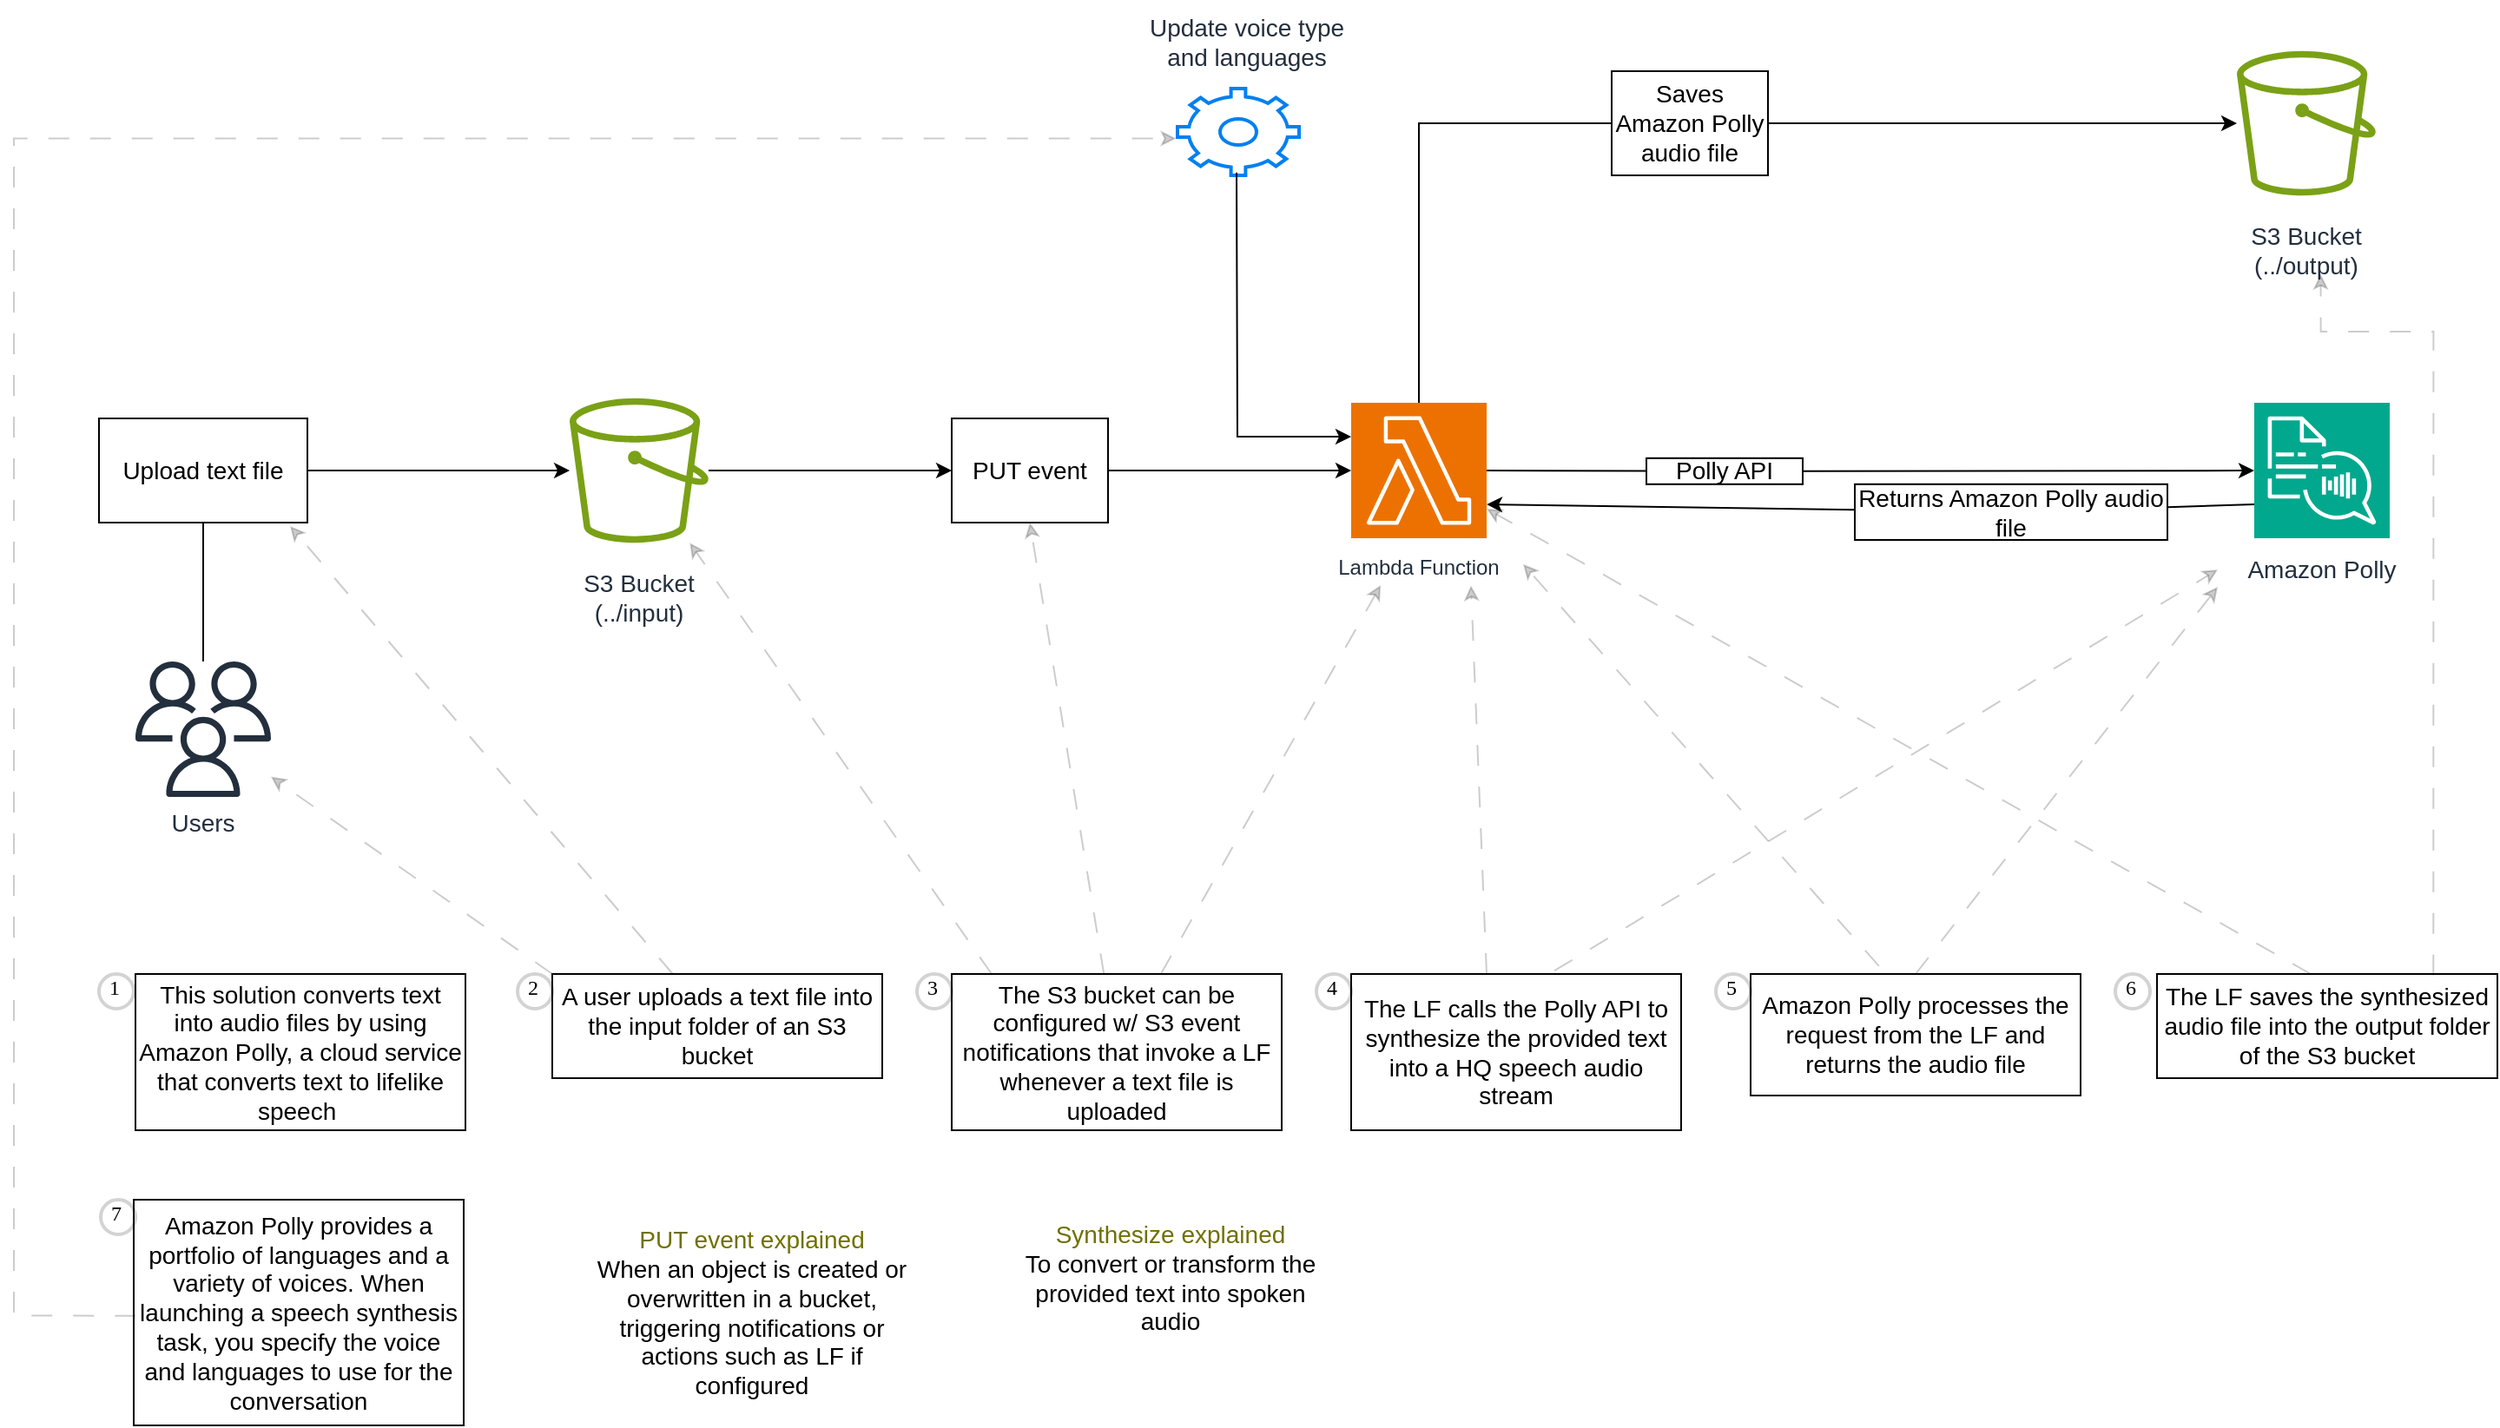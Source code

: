 <mxfile version="24.3.1" type="github" pages="3">
  <diagram name="Text-to-Speech" id="nGCjQZcyoPzScQV2jGVf">
    <mxGraphModel dx="6328" dy="4230" grid="1" gridSize="10" guides="1" tooltips="1" connect="0" arrows="1" fold="1" page="1" pageScale="1" pageWidth="4681" pageHeight="3300" math="0" shadow="0">
      <root>
        <mxCell id="0" />
        <mxCell id="1" parent="0" />
        <mxCell id="kprOfOclKuLjvvo66FYy-3" value="" style="rounded=0;orthogonalLoop=1;jettySize=auto;html=1;endArrow=none;endFill=0;" parent="1" source="kprOfOclKuLjvvo66FYy-1" target="kprOfOclKuLjvvo66FYy-2" edge="1">
          <mxGeometry relative="1" as="geometry" />
        </mxCell>
        <mxCell id="kprOfOclKuLjvvo66FYy-1" value="" style="sketch=0;outlineConnect=0;fontColor=#232F3E;gradientColor=none;fillColor=#232F3D;strokeColor=none;dashed=0;verticalLabelPosition=bottom;verticalAlign=top;align=center;html=1;fontSize=12;fontStyle=0;aspect=fixed;pointerEvents=1;shape=mxgraph.aws4.users;" parent="1" vertex="1">
          <mxGeometry x="20" y="290" width="78" height="78" as="geometry" />
        </mxCell>
        <mxCell id="kprOfOclKuLjvvo66FYy-8" style="rounded=0;orthogonalLoop=1;jettySize=auto;html=1;exitX=1;exitY=0.5;exitDx=0;exitDy=0;" parent="1" source="kprOfOclKuLjvvo66FYy-2" target="kprOfOclKuLjvvo66FYy-7" edge="1">
          <mxGeometry relative="1" as="geometry">
            <mxPoint x="270" y="180" as="targetPoint" />
          </mxGeometry>
        </mxCell>
        <mxCell id="kprOfOclKuLjvvo66FYy-2" value="&lt;font style=&quot;font-size: 14px;&quot;&gt;Upload text file&lt;/font&gt;" style="rounded=0;whiteSpace=wrap;html=1;fillColor=none;" parent="1" vertex="1">
          <mxGeometry x="-1" y="150" width="120" height="60" as="geometry" />
        </mxCell>
        <mxCell id="kprOfOclKuLjvvo66FYy-4" value="&lt;font style=&quot;font-size: 14px;&quot;&gt;Users&lt;/font&gt;" style="whiteSpace=wrap;html=1;verticalAlign=top;fillColor=none;strokeColor=none;fontColor=#232F3E;sketch=0;gradientColor=none;dashed=0;fontStyle=0;pointerEvents=1;" parent="1" vertex="1">
          <mxGeometry x="-1" y="368" width="120" height="22" as="geometry" />
        </mxCell>
        <mxCell id="kprOfOclKuLjvvo66FYy-7" value="" style="sketch=0;outlineConnect=0;fontColor=#232F3E;gradientColor=none;fillColor=#7AA116;strokeColor=none;dashed=0;verticalLabelPosition=bottom;verticalAlign=top;align=center;html=1;fontSize=12;fontStyle=0;aspect=fixed;pointerEvents=1;shape=mxgraph.aws4.bucket;" parent="1" vertex="1">
          <mxGeometry x="270" y="138.4" width="80" height="83.2" as="geometry" />
        </mxCell>
        <mxCell id="kprOfOclKuLjvvo66FYy-16" value="" style="rounded=0;orthogonalLoop=1;jettySize=auto;html=1;entryX=0;entryY=0.5;entryDx=0;entryDy=0;entryPerimeter=0;" parent="1" source="kprOfOclKuLjvvo66FYy-9" target="kprOfOclKuLjvvo66FYy-14" edge="1">
          <mxGeometry relative="1" as="geometry">
            <mxPoint x="665" y="180" as="targetPoint" />
          </mxGeometry>
        </mxCell>
        <mxCell id="kprOfOclKuLjvvo66FYy-9" value="&lt;font style=&quot;font-size: 14px;&quot;&gt;PUT event&lt;/font&gt;" style="rounded=0;whiteSpace=wrap;html=1;fillColor=none;" parent="1" vertex="1">
          <mxGeometry x="490" y="150" width="90" height="60" as="geometry" />
        </mxCell>
        <mxCell id="kprOfOclKuLjvvo66FYy-10" style="rounded=0;orthogonalLoop=1;jettySize=auto;html=1;entryX=0;entryY=0.5;entryDx=0;entryDy=0;entryPerimeter=0;" parent="1" source="kprOfOclKuLjvvo66FYy-7" target="kprOfOclKuLjvvo66FYy-9" edge="1">
          <mxGeometry relative="1" as="geometry" />
        </mxCell>
        <mxCell id="kprOfOclKuLjvvo66FYy-11" value="&lt;font style=&quot;font-size: 14px;&quot;&gt;S3 Bucket&lt;/font&gt;&lt;div style=&quot;font-size: 14px;&quot;&gt;&lt;font style=&quot;font-size: 14px;&quot;&gt;(../input)&lt;/font&gt;&lt;/div&gt;" style="whiteSpace=wrap;html=1;verticalAlign=top;fillColor=none;strokeColor=none;fontColor=#232F3E;sketch=0;gradientColor=none;dashed=0;fontStyle=0;pointerEvents=1;" parent="1" vertex="1">
          <mxGeometry x="250" y="230" width="120" height="36.8" as="geometry" />
        </mxCell>
        <mxCell id="kprOfOclKuLjvvo66FYy-23" style="rounded=0;orthogonalLoop=1;jettySize=auto;html=1;exitX=1;exitY=0.5;exitDx=0;exitDy=0;exitPerimeter=0;" parent="1" source="kprOfOclKuLjvvo66FYy-24" target="kprOfOclKuLjvvo66FYy-20" edge="1">
          <mxGeometry relative="1" as="geometry">
            <mxPoint x="1020" y="180" as="targetPoint" />
          </mxGeometry>
        </mxCell>
        <mxCell id="kprOfOclKuLjvvo66FYy-30" style="edgeStyle=orthogonalEdgeStyle;rounded=0;orthogonalLoop=1;jettySize=auto;html=1;entryX=0;entryY=0.5;entryDx=0;entryDy=0;exitX=0.5;exitY=0;exitDx=0;exitDy=0;exitPerimeter=0;endArrow=none;endFill=0;" parent="1" source="kprOfOclKuLjvvo66FYy-14" target="kprOfOclKuLjvvo66FYy-29" edge="1">
          <mxGeometry relative="1" as="geometry">
            <mxPoint x="760" y="-10" as="sourcePoint" />
          </mxGeometry>
        </mxCell>
        <mxCell id="kprOfOclKuLjvvo66FYy-14" value="" style="sketch=0;points=[[0,0,0],[0.25,0,0],[0.5,0,0],[0.75,0,0],[1,0,0],[0,1,0],[0.25,1,0],[0.5,1,0],[0.75,1,0],[1,1,0],[0,0.25,0],[0,0.5,0],[0,0.75,0],[1,0.25,0],[1,0.5,0],[1,0.75,0]];outlineConnect=0;fontColor=#232F3E;fillColor=#ED7100;strokeColor=#ffffff;dashed=0;verticalLabelPosition=bottom;verticalAlign=top;align=center;html=1;fontSize=12;fontStyle=0;aspect=fixed;shape=mxgraph.aws4.resourceIcon;resIcon=mxgraph.aws4.lambda;" parent="1" vertex="1">
          <mxGeometry x="720" y="141" width="78" height="78" as="geometry" />
        </mxCell>
        <mxCell id="kprOfOclKuLjvvo66FYy-17" value="Lambda Function" style="whiteSpace=wrap;html=1;verticalAlign=top;fillColor=none;strokeColor=#ffffff;fontColor=#232F3E;sketch=0;dashed=0;fontStyle=0;" parent="1" vertex="1">
          <mxGeometry x="699" y="221.6" width="120" height="24.6" as="geometry" />
        </mxCell>
        <mxCell id="kprOfOclKuLjvvo66FYy-19" value="" style="sketch=0;outlineConnect=0;fontColor=#232F3E;gradientColor=none;fillColor=#7AA116;strokeColor=none;dashed=0;verticalLabelPosition=bottom;verticalAlign=top;align=center;html=1;fontSize=12;fontStyle=0;aspect=fixed;pointerEvents=1;shape=mxgraph.aws4.bucket;" parent="1" vertex="1">
          <mxGeometry x="1230" y="-61.6" width="80" height="83.2" as="geometry" />
        </mxCell>
        <mxCell id="kprOfOclKuLjvvo66FYy-20" value="" style="sketch=0;points=[[0,0,0],[0.25,0,0],[0.5,0,0],[0.75,0,0],[1,0,0],[0,1,0],[0.25,1,0],[0.5,1,0],[0.75,1,0],[1,1,0],[0,0.25,0],[0,0.5,0],[0,0.75,0],[1,0.25,0],[1,0.5,0],[1,0.75,0]];outlineConnect=0;fontColor=#232F3E;fillColor=#01A88D;strokeColor=#ffffff;dashed=0;verticalLabelPosition=bottom;verticalAlign=top;align=center;html=1;fontSize=12;fontStyle=0;aspect=fixed;shape=mxgraph.aws4.resourceIcon;resIcon=mxgraph.aws4.polly;" parent="1" vertex="1">
          <mxGeometry x="1240" y="141" width="78" height="78" as="geometry" />
        </mxCell>
        <mxCell id="kprOfOclKuLjvvo66FYy-21" value="&lt;font style=&quot;font-size: 14px;&quot;&gt;Amazon Polly&lt;/font&gt;" style="whiteSpace=wrap;html=1;verticalAlign=top;fillColor=none;strokeColor=#ffffff;fontColor=#232F3E;sketch=0;dashed=0;fontStyle=0;" parent="1" vertex="1">
          <mxGeometry x="1219" y="221.6" width="120" height="31" as="geometry" />
        </mxCell>
        <mxCell id="kprOfOclKuLjvvo66FYy-25" value="" style="rounded=0;orthogonalLoop=1;jettySize=auto;html=1;exitX=1;exitY=0.5;exitDx=0;exitDy=0;exitPerimeter=0;endArrow=none;endFill=0;" parent="1" source="kprOfOclKuLjvvo66FYy-14" target="kprOfOclKuLjvvo66FYy-24" edge="1">
          <mxGeometry relative="1" as="geometry">
            <mxPoint x="1022" y="180" as="targetPoint" />
            <mxPoint x="798" y="180" as="sourcePoint" />
          </mxGeometry>
        </mxCell>
        <mxCell id="kprOfOclKuLjvvo66FYy-24" value="&lt;font style=&quot;font-size: 14px;&quot;&gt;Polly API&lt;/font&gt;" style="rounded=0;whiteSpace=wrap;html=1;fillColor=none;strokeColor=default;" parent="1" vertex="1">
          <mxGeometry x="890" y="172.9" width="90" height="15" as="geometry" />
        </mxCell>
        <mxCell id="kprOfOclKuLjvvo66FYy-26" value="&lt;font style=&quot;font-size: 14px;&quot;&gt;Returns Amazon Polly audio file&lt;/font&gt;" style="rounded=0;whiteSpace=wrap;html=1;fillColor=none;strokeColor=default;" parent="1" vertex="1">
          <mxGeometry x="1010" y="187.9" width="180" height="32.1" as="geometry" />
        </mxCell>
        <mxCell id="kprOfOclKuLjvvo66FYy-27" style="rounded=0;orthogonalLoop=1;jettySize=auto;html=1;entryX=1;entryY=0.75;entryDx=0;entryDy=0;entryPerimeter=0;" parent="1" source="kprOfOclKuLjvvo66FYy-26" target="kprOfOclKuLjvvo66FYy-14" edge="1">
          <mxGeometry relative="1" as="geometry" />
        </mxCell>
        <mxCell id="kprOfOclKuLjvvo66FYy-28" style="rounded=0;orthogonalLoop=1;jettySize=auto;html=1;entryX=0;entryY=0.75;entryDx=0;entryDy=0;entryPerimeter=0;endArrow=none;endFill=0;" parent="1" source="kprOfOclKuLjvvo66FYy-26" target="kprOfOclKuLjvvo66FYy-20" edge="1">
          <mxGeometry relative="1" as="geometry" />
        </mxCell>
        <mxCell id="kprOfOclKuLjvvo66FYy-31" style="edgeStyle=orthogonalEdgeStyle;rounded=0;orthogonalLoop=1;jettySize=auto;html=1;" parent="1" source="kprOfOclKuLjvvo66FYy-29" target="kprOfOclKuLjvvo66FYy-19" edge="1">
          <mxGeometry relative="1" as="geometry" />
        </mxCell>
        <mxCell id="kprOfOclKuLjvvo66FYy-29" value="&lt;font style=&quot;font-size: 14px;&quot;&gt;Saves Amazon Polly audio file&lt;/font&gt;" style="rounded=0;whiteSpace=wrap;html=1;fillColor=none;" parent="1" vertex="1">
          <mxGeometry x="870" y="-50" width="90" height="60" as="geometry" />
        </mxCell>
        <mxCell id="kprOfOclKuLjvvo66FYy-32" value="&lt;font style=&quot;font-size: 14px;&quot;&gt;S3 Bucket&lt;/font&gt;&lt;div style=&quot;font-size: 14px;&quot;&gt;&lt;font style=&quot;font-size: 14px;&quot;&gt;(../output)&lt;/font&gt;&lt;/div&gt;" style="whiteSpace=wrap;html=1;verticalAlign=top;fillColor=none;strokeColor=none;fontColor=#232F3E;sketch=0;gradientColor=none;dashed=0;fontStyle=0;pointerEvents=1;" parent="1" vertex="1">
          <mxGeometry x="1210" y="30" width="120" height="36.8" as="geometry" />
        </mxCell>
        <mxCell id="kprOfOclKuLjvvo66FYy-34" value="" style="html=1;verticalLabelPosition=bottom;align=center;labelBackgroundColor=#ffffff;verticalAlign=top;strokeWidth=2;strokeColor=#0080F0;shadow=0;dashed=0;shape=mxgraph.ios7.icons.settings;" parent="1" vertex="1">
          <mxGeometry x="620" y="-40" width="70" height="50" as="geometry" />
        </mxCell>
        <mxCell id="kprOfOclKuLjvvo66FYy-35" style="edgeStyle=orthogonalEdgeStyle;rounded=0;orthogonalLoop=1;jettySize=auto;html=1;entryX=0.467;entryY=1.033;entryDx=0;entryDy=0;entryPerimeter=0;endArrow=none;endFill=0;startArrow=classic;startFill=1;exitX=0;exitY=0.25;exitDx=0;exitDy=0;exitPerimeter=0;" parent="1" source="kprOfOclKuLjvvo66FYy-14" edge="1">
          <mxGeometry relative="1" as="geometry">
            <mxPoint x="710" y="160" as="sourcePoint" />
            <mxPoint x="654.01" y="8.39" as="targetPoint" />
          </mxGeometry>
        </mxCell>
        <mxCell id="kprOfOclKuLjvvo66FYy-36" value="&lt;font style=&quot;font-size: 14px;&quot;&gt;Update voice type and languages&lt;/font&gt;" style="whiteSpace=wrap;html=1;verticalAlign=top;fillColor=none;strokeColor=#ffffff;fontColor=#232F3E;sketch=0;dashed=0;fontStyle=0;" parent="1" vertex="1">
          <mxGeometry x="600" y="-90" width="120" height="40" as="geometry" />
        </mxCell>
        <mxCell id="kprOfOclKuLjvvo66FYy-37" value="1" style="ellipse;whiteSpace=wrap;html=1;aspect=fixed;strokeWidth=2;fontFamily=Tahoma;spacingBottom=4;spacingRight=2;strokeColor=#d3d3d3;" parent="1" vertex="1">
          <mxGeometry x="-1" y="470" width="20" height="20" as="geometry" />
        </mxCell>
        <mxCell id="kprOfOclKuLjvvo66FYy-38" value="&lt;font style=&quot;font-size: 14px;&quot;&gt;This solution converts text into audio files by using Amazon Polly, a cloud service that converts text to lifelike speech&amp;nbsp;&lt;/font&gt;" style="rounded=0;whiteSpace=wrap;html=1;fillColor=none;" parent="1" vertex="1">
          <mxGeometry x="20" y="470" width="190" height="90" as="geometry" />
        </mxCell>
        <mxCell id="kprOfOclKuLjvvo66FYy-39" value="2" style="ellipse;whiteSpace=wrap;html=1;aspect=fixed;strokeWidth=2;fontFamily=Tahoma;spacingBottom=4;spacingRight=2;strokeColor=#d3d3d3;" parent="1" vertex="1">
          <mxGeometry x="240" y="470" width="20" height="20" as="geometry" />
        </mxCell>
        <mxCell id="kprOfOclKuLjvvo66FYy-41" style="rounded=0;orthogonalLoop=1;jettySize=auto;html=1;exitX=0;exitY=0;exitDx=0;exitDy=0;dashed=1;dashPattern=12 12;opacity=20;" parent="1" source="kprOfOclKuLjvvo66FYy-40" target="kprOfOclKuLjvvo66FYy-1" edge="1">
          <mxGeometry relative="1" as="geometry" />
        </mxCell>
        <mxCell id="kprOfOclKuLjvvo66FYy-40" value="&lt;font style=&quot;font-size: 14px;&quot;&gt;A user uploads a text file into the input folder of an S3 bucket&lt;/font&gt;" style="rounded=0;whiteSpace=wrap;html=1;fillColor=none;" parent="1" vertex="1">
          <mxGeometry x="260" y="470" width="190" height="60" as="geometry" />
        </mxCell>
        <mxCell id="kprOfOclKuLjvvo66FYy-42" value="3" style="ellipse;whiteSpace=wrap;html=1;aspect=fixed;strokeWidth=2;fontFamily=Tahoma;spacingBottom=4;spacingRight=2;strokeColor=#d3d3d3;" parent="1" vertex="1">
          <mxGeometry x="470" y="470" width="20" height="20" as="geometry" />
        </mxCell>
        <mxCell id="kprOfOclKuLjvvo66FYy-46" style="rounded=0;orthogonalLoop=1;jettySize=auto;html=1;entryX=0.5;entryY=1;entryDx=0;entryDy=0;dashed=1;dashPattern=12 12;opacity=20;" parent="1" source="kprOfOclKuLjvvo66FYy-43" target="kprOfOclKuLjvvo66FYy-9" edge="1">
          <mxGeometry relative="1" as="geometry" />
        </mxCell>
        <mxCell id="kprOfOclKuLjvvo66FYy-43" value="&lt;font style=&quot;font-size: 14px;&quot;&gt;The S3 bucket can be configured w/ S3 event notifications that invoke a LF whenever a text file is uploaded&lt;/font&gt;" style="rounded=0;whiteSpace=wrap;html=1;fillColor=none;" parent="1" vertex="1">
          <mxGeometry x="490" y="470" width="190" height="90" as="geometry" />
        </mxCell>
        <mxCell id="kprOfOclKuLjvvo66FYy-44" style="rounded=0;orthogonalLoop=1;jettySize=auto;html=1;entryX=0.317;entryY=0.992;entryDx=0;entryDy=0;entryPerimeter=0;dashed=1;dashPattern=12 12;opacity=20;" parent="1" source="kprOfOclKuLjvvo66FYy-43" target="kprOfOclKuLjvvo66FYy-17" edge="1">
          <mxGeometry relative="1" as="geometry" />
        </mxCell>
        <mxCell id="kprOfOclKuLjvvo66FYy-45" style="rounded=0;orthogonalLoop=1;jettySize=auto;html=1;entryX=0.917;entryY=1.033;entryDx=0;entryDy=0;entryPerimeter=0;dashed=1;dashPattern=12 12;opacity=20;" parent="1" source="kprOfOclKuLjvvo66FYy-40" target="kprOfOclKuLjvvo66FYy-2" edge="1">
          <mxGeometry relative="1" as="geometry" />
        </mxCell>
        <mxCell id="kprOfOclKuLjvvo66FYy-47" value="4" style="ellipse;whiteSpace=wrap;html=1;aspect=fixed;strokeWidth=2;fontFamily=Tahoma;spacingBottom=4;spacingRight=2;strokeColor=#d3d3d3;" parent="1" vertex="1">
          <mxGeometry x="700" y="470" width="20" height="20" as="geometry" />
        </mxCell>
        <mxCell id="kprOfOclKuLjvvo66FYy-50" value="&lt;font style=&quot;font-size: 14px;&quot;&gt;The LF calls the Polly API to synthesize the provided text into a HQ speech audio stream&lt;/font&gt;" style="rounded=0;whiteSpace=wrap;html=1;fillColor=none;" parent="1" vertex="1">
          <mxGeometry x="720" y="470" width="190" height="90" as="geometry" />
        </mxCell>
        <mxCell id="kprOfOclKuLjvvo66FYy-52" style="rounded=0;orthogonalLoop=1;jettySize=auto;html=1;dashed=1;dashPattern=12 12;opacity=20;" parent="1" target="kprOfOclKuLjvvo66FYy-7" edge="1">
          <mxGeometry relative="1" as="geometry">
            <mxPoint x="513" y="470" as="sourcePoint" />
            <mxPoint x="420" y="230" as="targetPoint" />
          </mxGeometry>
        </mxCell>
        <mxCell id="kprOfOclKuLjvvo66FYy-53" style="rounded=0;orthogonalLoop=1;jettySize=auto;html=1;entryX=0.75;entryY=1;entryDx=0;entryDy=0;dashed=1;dashPattern=12 12;opacity=20;" parent="1" target="kprOfOclKuLjvvo66FYy-17" edge="1">
          <mxGeometry relative="1" as="geometry">
            <mxPoint x="798" y="470" as="sourcePoint" />
            <mxPoint x="925" y="246" as="targetPoint" />
          </mxGeometry>
        </mxCell>
        <mxCell id="kprOfOclKuLjvvo66FYy-54" style="rounded=0;orthogonalLoop=1;jettySize=auto;html=1;entryX=0;entryY=0.5;entryDx=0;entryDy=0;dashed=1;dashPattern=12 12;opacity=20;exitX=0.616;exitY=-0.021;exitDx=0;exitDy=0;exitPerimeter=0;" parent="1" source="kprOfOclKuLjvvo66FYy-50" target="kprOfOclKuLjvvo66FYy-21" edge="1">
          <mxGeometry relative="1" as="geometry">
            <mxPoint x="808" y="480" as="sourcePoint" />
            <mxPoint x="799" y="256" as="targetPoint" />
          </mxGeometry>
        </mxCell>
        <mxCell id="kprOfOclKuLjvvo66FYy-55" value="5" style="ellipse;whiteSpace=wrap;html=1;aspect=fixed;strokeWidth=2;fontFamily=Tahoma;spacingBottom=4;spacingRight=2;strokeColor=#d3d3d3;" parent="1" vertex="1">
          <mxGeometry x="930" y="470" width="20" height="20" as="geometry" />
        </mxCell>
        <mxCell id="kprOfOclKuLjvvo66FYy-56" value="&lt;font style=&quot;font-size: 14px;&quot;&gt;Amazon Polly processes the request from the LF and returns the audio file&lt;/font&gt;" style="rounded=0;whiteSpace=wrap;html=1;fillColor=none;" parent="1" vertex="1">
          <mxGeometry x="950" y="470" width="190" height="70" as="geometry" />
        </mxCell>
        <mxCell id="kprOfOclKuLjvvo66FYy-57" style="rounded=0;orthogonalLoop=1;jettySize=auto;html=1;entryX=0;entryY=0.5;entryDx=0;entryDy=0;dashed=1;dashPattern=12 12;opacity=20;exitX=0.5;exitY=0;exitDx=0;exitDy=0;" parent="1" source="kprOfOclKuLjvvo66FYy-56" edge="1">
          <mxGeometry relative="1" as="geometry">
            <mxPoint x="847" y="478" as="sourcePoint" />
            <mxPoint x="1219" y="247" as="targetPoint" />
          </mxGeometry>
        </mxCell>
        <mxCell id="kprOfOclKuLjvvo66FYy-58" style="rounded=0;orthogonalLoop=1;jettySize=auto;html=1;entryX=1;entryY=0.5;entryDx=0;entryDy=0;dashed=1;dashPattern=12 12;opacity=20;exitX=0.389;exitY=-0.065;exitDx=0;exitDy=0;exitPerimeter=0;" parent="1" source="kprOfOclKuLjvvo66FYy-56" target="kprOfOclKuLjvvo66FYy-17" edge="1">
          <mxGeometry relative="1" as="geometry">
            <mxPoint x="1055" y="480" as="sourcePoint" />
            <mxPoint x="1229" y="257" as="targetPoint" />
          </mxGeometry>
        </mxCell>
        <mxCell id="kprOfOclKuLjvvo66FYy-59" value="6" style="ellipse;whiteSpace=wrap;html=1;aspect=fixed;strokeWidth=2;fontFamily=Tahoma;spacingBottom=4;spacingRight=2;strokeColor=#d3d3d3;" parent="1" vertex="1">
          <mxGeometry x="1160" y="470" width="20" height="20" as="geometry" />
        </mxCell>
        <mxCell id="kprOfOclKuLjvvo66FYy-60" value="&lt;font style=&quot;font-size: 14px;&quot;&gt;The LF saves the synthesized audio file into the output folder of the S3 bucket&lt;/font&gt;" style="rounded=0;whiteSpace=wrap;html=1;fillColor=none;" parent="1" vertex="1">
          <mxGeometry x="1184" y="470" width="196" height="60" as="geometry" />
        </mxCell>
        <mxCell id="kprOfOclKuLjvvo66FYy-61" style="rounded=0;orthogonalLoop=1;jettySize=auto;html=1;dashed=1;dashPattern=12 12;opacity=20;exitX=0.389;exitY=-0.065;exitDx=0;exitDy=0;exitPerimeter=0;" parent="1" target="kprOfOclKuLjvvo66FYy-14" edge="1">
          <mxGeometry relative="1" as="geometry">
            <mxPoint x="1272.5" y="470" as="sourcePoint" />
            <mxPoint x="1067.5" y="239" as="targetPoint" />
          </mxGeometry>
        </mxCell>
        <mxCell id="kprOfOclKuLjvvo66FYy-62" style="rounded=0;orthogonalLoop=1;jettySize=auto;html=1;entryX=0.569;entryY=1.003;entryDx=0;entryDy=0;dashed=1;dashPattern=12 12;opacity=20;exitX=0.812;exitY=0.015;exitDx=0;exitDy=0;entryPerimeter=0;exitPerimeter=0;edgeStyle=orthogonalEdgeStyle;" parent="1" source="kprOfOclKuLjvvo66FYy-60" target="kprOfOclKuLjvvo66FYy-32" edge="1">
          <mxGeometry relative="1" as="geometry">
            <mxPoint x="1219" y="469.2" as="sourcePoint" />
            <mxPoint x="1393" y="246.2" as="targetPoint" />
            <Array as="points">
              <mxPoint x="1343" y="100" />
              <mxPoint x="1278" y="100" />
            </Array>
          </mxGeometry>
        </mxCell>
        <mxCell id="kprOfOclKuLjvvo66FYy-64" value="7" style="ellipse;whiteSpace=wrap;html=1;aspect=fixed;strokeWidth=2;fontFamily=Tahoma;spacingBottom=4;spacingRight=2;strokeColor=#d3d3d3;" parent="1" vertex="1">
          <mxGeometry y="600" width="20" height="20" as="geometry" />
        </mxCell>
        <mxCell id="kprOfOclKuLjvvo66FYy-65" value="&lt;font style=&quot;font-size: 14px;&quot;&gt;Amazon Polly provides a portfolio of languages and a variety of voices. When launching a speech synthesis task, you specify the voice and languages to use for the conversation&lt;/font&gt;" style="rounded=0;whiteSpace=wrap;html=1;fillColor=none;" parent="1" vertex="1">
          <mxGeometry x="19" y="600" width="190" height="130" as="geometry" />
        </mxCell>
        <mxCell id="kprOfOclKuLjvvo66FYy-66" style="rounded=0;orthogonalLoop=1;jettySize=auto;html=1;dashed=1;dashPattern=12 12;opacity=20;exitX=0.006;exitY=0.514;exitDx=0;exitDy=0;exitPerimeter=0;edgeStyle=orthogonalEdgeStyle;entryX=-0.011;entryY=0.576;entryDx=0;entryDy=0;entryPerimeter=0;" parent="1" source="kprOfOclKuLjvvo66FYy-65" target="kprOfOclKuLjvvo66FYy-34" edge="1">
          <mxGeometry relative="1" as="geometry">
            <mxPoint x="-17" y="670" as="sourcePoint" />
            <mxPoint x="-60" y="-20" as="targetPoint" />
            <Array as="points">
              <mxPoint x="-50" y="667" />
              <mxPoint x="-50" y="-11" />
            </Array>
          </mxGeometry>
        </mxCell>
        <mxCell id="kprOfOclKuLjvvo66FYy-67" value="&lt;font color=&quot;#707000&quot; style=&quot;font-size: 14px;&quot;&gt;PUT event explained&lt;/font&gt;&lt;div&gt;&lt;font style=&quot;font-size: 14px;&quot;&gt;When an object is created or overwritten in a bucket, triggering notifications or actions such as LF if configured&lt;/font&gt;&lt;/div&gt;" style="rounded=0;whiteSpace=wrap;html=1;fillColor=none;strokeColor=none;" parent="1" vertex="1">
          <mxGeometry x="280" y="600" width="190" height="130" as="geometry" />
        </mxCell>
        <mxCell id="kprOfOclKuLjvvo66FYy-68" value="" style="shape=image;html=1;verticalAlign=top;verticalLabelPosition=bottom;labelBackgroundColor=#ffffff;imageAspect=0;aspect=fixed;image=https://cdn3.iconfinder.com/data/icons/mix-and-miscellaneous/94/handrawn_idea_bulb_light-128.png" parent="1" vertex="1">
          <mxGeometry x="280" y="600" width="28" height="28" as="geometry" />
        </mxCell>
        <mxCell id="kprOfOclKuLjvvo66FYy-69" value="" style="shape=image;html=1;verticalAlign=top;verticalLabelPosition=bottom;labelBackgroundColor=#ffffff;imageAspect=0;aspect=fixed;image=https://cdn3.iconfinder.com/data/icons/mix-and-miscellaneous/94/handrawn_idea_bulb_light-128.png" parent="1" vertex="1">
          <mxGeometry x="521" y="600" width="28" height="28" as="geometry" />
        </mxCell>
        <mxCell id="kprOfOclKuLjvvo66FYy-70" value="&lt;font color=&quot;#707000&quot;&gt;&lt;span style=&quot;font-size: 14px;&quot;&gt;Synthesize explained&lt;/span&gt;&lt;/font&gt;&lt;div&gt;&lt;span style=&quot;font-size: 14px;&quot;&gt;To convert or transform the provided text into spoken audio&lt;/span&gt;&lt;/div&gt;" style="rounded=0;whiteSpace=wrap;html=1;fillColor=none;strokeColor=none;" parent="1" vertex="1">
          <mxGeometry x="521" y="580" width="190" height="130" as="geometry" />
        </mxCell>
      </root>
    </mxGraphModel>
  </diagram>
  <diagram id="Z_lyypNFoyGm1aidtK8y" name="S3 Sec">
    <mxGraphModel dx="1647" dy="930" grid="1" gridSize="10" guides="1" tooltips="1" connect="1" arrows="1" fold="1" page="1" pageScale="1" pageWidth="4681" pageHeight="3300" math="0" shadow="0">
      <root>
        <mxCell id="0" />
        <mxCell id="1" parent="0" />
        <mxCell id="NH8jps6fc2zT8X-Yzdii-14" style="rounded=0;orthogonalLoop=1;jettySize=auto;html=1;" edge="1" parent="1" source="NH8jps6fc2zT8X-Yzdii-1">
          <mxGeometry relative="1" as="geometry">
            <mxPoint x="320" y="190" as="targetPoint" />
            <Array as="points">
              <mxPoint x="120" y="190" />
            </Array>
          </mxGeometry>
        </mxCell>
        <mxCell id="NH8jps6fc2zT8X-Yzdii-1" value="" style="sketch=0;outlineConnect=0;fontColor=#232F3E;gradientColor=none;fillColor=#232F3D;strokeColor=none;dashed=0;verticalLabelPosition=bottom;verticalAlign=top;align=center;html=1;fontSize=12;fontStyle=0;aspect=fixed;pointerEvents=1;shape=mxgraph.aws4.users;" vertex="1" parent="1">
          <mxGeometry x="80" y="340" width="78" height="78" as="geometry" />
        </mxCell>
        <mxCell id="NH8jps6fc2zT8X-Yzdii-34" style="edgeStyle=orthogonalEdgeStyle;rounded=0;orthogonalLoop=1;jettySize=auto;html=1;" edge="1" parent="1" source="NH8jps6fc2zT8X-Yzdii-2" target="NH8jps6fc2zT8X-Yzdii-4">
          <mxGeometry relative="1" as="geometry" />
        </mxCell>
        <mxCell id="NH8jps6fc2zT8X-Yzdii-2" value="" style="image;aspect=fixed;html=1;points=[];align=center;fontSize=12;image=img/lib/azure2/general/File.svg;" vertex="1" parent="1">
          <mxGeometry x="320" y="150" width="56.0" height="69" as="geometry" />
        </mxCell>
        <mxCell id="NH8jps6fc2zT8X-Yzdii-33" style="edgeStyle=orthogonalEdgeStyle;rounded=0;orthogonalLoop=1;jettySize=auto;html=1;entryX=-0.008;entryY=0.398;entryDx=0;entryDy=0;entryPerimeter=0;" edge="1" parent="1" source="NH8jps6fc2zT8X-Yzdii-3" target="NH8jps6fc2zT8X-Yzdii-18">
          <mxGeometry relative="1" as="geometry" />
        </mxCell>
        <mxCell id="NH8jps6fc2zT8X-Yzdii-3" value="" style="image;aspect=fixed;html=1;points=[];align=center;fontSize=12;image=img/lib/azure2/general/File.svg;" vertex="1" parent="1">
          <mxGeometry x="320" y="349" width="56.0" height="69" as="geometry" />
        </mxCell>
        <mxCell id="NH8jps6fc2zT8X-Yzdii-4" value="" style="sketch=0;outlineConnect=0;fontColor=#232F3E;gradientColor=none;fillColor=#7AA116;strokeColor=none;dashed=0;verticalLabelPosition=bottom;verticalAlign=top;align=center;html=1;fontSize=12;fontStyle=0;aspect=fixed;pointerEvents=1;shape=mxgraph.aws4.bucket;" vertex="1" parent="1">
          <mxGeometry x="550" y="430" width="75" height="78" as="geometry" />
        </mxCell>
        <mxCell id="NH8jps6fc2zT8X-Yzdii-5" value="" style="sketch=0;outlineConnect=0;fontColor=#232F3E;gradientColor=none;fillColor=#7AA116;strokeColor=none;dashed=0;verticalLabelPosition=bottom;verticalAlign=top;align=center;html=1;fontSize=12;fontStyle=0;aspect=fixed;pointerEvents=1;shape=mxgraph.aws4.bucket;" vertex="1" parent="1">
          <mxGeometry x="690" y="610" width="75" height="78" as="geometry" />
        </mxCell>
        <mxCell id="NH8jps6fc2zT8X-Yzdii-6" value="" style="sketch=0;outlineConnect=0;fontColor=#232F3E;gradientColor=none;fillColor=#7AA116;strokeColor=none;dashed=0;verticalLabelPosition=bottom;verticalAlign=top;align=center;html=1;fontSize=12;fontStyle=0;aspect=fixed;pointerEvents=1;shape=mxgraph.aws4.bucket;" vertex="1" parent="1">
          <mxGeometry x="1275" y="40" width="75" height="78" as="geometry" />
        </mxCell>
        <mxCell id="NH8jps6fc2zT8X-Yzdii-7" value="" style="sketch=0;outlineConnect=0;fontColor=#232F3E;gradientColor=none;fillColor=#7AA116;strokeColor=none;dashed=0;verticalLabelPosition=bottom;verticalAlign=top;align=center;html=1;fontSize=12;fontStyle=0;aspect=fixed;pointerEvents=1;shape=mxgraph.aws4.glacier_deep_archive;" vertex="1" parent="1">
          <mxGeometry x="1390" y="418" width="75" height="78" as="geometry" />
        </mxCell>
        <mxCell id="NH8jps6fc2zT8X-Yzdii-32" style="edgeStyle=orthogonalEdgeStyle;rounded=0;orthogonalLoop=1;jettySize=auto;html=1;" edge="1" parent="1" source="NH8jps6fc2zT8X-Yzdii-12" target="NH8jps6fc2zT8X-Yzdii-23">
          <mxGeometry relative="1" as="geometry" />
        </mxCell>
        <mxCell id="NH8jps6fc2zT8X-Yzdii-12" value="" style="outlineConnect=0;dashed=0;verticalLabelPosition=bottom;verticalAlign=top;align=center;html=1;shape=mxgraph.aws3.data_encryption_key;fillColor=#7D7C7C;gradientColor=none;" vertex="1" parent="1">
          <mxGeometry x="830" y="358" width="46.5" height="60" as="geometry" />
        </mxCell>
        <mxCell id="NH8jps6fc2zT8X-Yzdii-13" style="edgeStyle=orthogonalEdgeStyle;rounded=0;orthogonalLoop=1;jettySize=auto;html=1;entryX=0.028;entryY=0.448;entryDx=0;entryDy=0;entryPerimeter=0;" edge="1" parent="1" source="NH8jps6fc2zT8X-Yzdii-1" target="NH8jps6fc2zT8X-Yzdii-3">
          <mxGeometry relative="1" as="geometry" />
        </mxCell>
        <mxCell id="NH8jps6fc2zT8X-Yzdii-15" value="&lt;font style=&quot;font-size: 14px;&quot;&gt;Records file&lt;/font&gt;" style="whiteSpace=wrap;html=1;verticalAlign=top;labelBackgroundColor=default;fillColor=none;" vertex="1" parent="1">
          <mxGeometry x="304" y="230" width="88" height="30" as="geometry" />
        </mxCell>
        <mxCell id="NH8jps6fc2zT8X-Yzdii-17" value="&lt;font style=&quot;font-size: 14px;&quot;&gt;Updated record file&lt;/font&gt;" style="whiteSpace=wrap;html=1;verticalAlign=top;labelBackgroundColor=default;fillColor=none;" vertex="1" parent="1">
          <mxGeometry x="304" y="428" width="88" height="42" as="geometry" />
        </mxCell>
        <mxCell id="NH8jps6fc2zT8X-Yzdii-38" style="edgeStyle=orthogonalEdgeStyle;rounded=0;orthogonalLoop=1;jettySize=auto;html=1;" edge="1" parent="1" source="NH8jps6fc2zT8X-Yzdii-18" target="NH8jps6fc2zT8X-Yzdii-5">
          <mxGeometry relative="1" as="geometry" />
        </mxCell>
        <mxCell id="NH8jps6fc2zT8X-Yzdii-18" value="&lt;font style=&quot;font-size: 14px;&quot;&gt;S3 bucket&lt;/font&gt;&lt;div style=&quot;font-size: 14px;&quot;&gt;&lt;font style=&quot;font-size: 14px;&quot;&gt;(primary)&lt;/font&gt;&lt;/div&gt;" style="whiteSpace=wrap;html=1;verticalAlign=top;fillColor=none;strokeColor=none;fontColor=#232F3E;sketch=0;gradientColor=none;dashed=0;fontStyle=0;pointerEvents=1;" vertex="1" parent="1">
          <mxGeometry x="550.01" y="508" width="77.5" height="60" as="geometry" />
        </mxCell>
        <mxCell id="NH8jps6fc2zT8X-Yzdii-20" value="&lt;font style=&quot;font-size: 14px;&quot;&gt;Amazon S3 managed encryption key&lt;/font&gt;" style="whiteSpace=wrap;html=1;verticalAlign=top;fillColor=none;dashed=0;gradientColor=none;strokeColor=none;" vertex="1" parent="1">
          <mxGeometry x="793.25" y="428" width="120" height="60" as="geometry" />
        </mxCell>
        <mxCell id="NH8jps6fc2zT8X-Yzdii-22" value="&lt;font style=&quot;font-size: 14px;&quot;&gt;S3 bucket&lt;/font&gt;&lt;div style=&quot;font-size: 14px;&quot;&gt;&lt;font style=&quot;font-size: 14px;&quot;&gt;(logs)&lt;/font&gt;&lt;/div&gt;" style="whiteSpace=wrap;html=1;verticalAlign=top;fillColor=none;strokeColor=none;fontColor=#232F3E;sketch=0;gradientColor=none;dashed=0;fontStyle=0;pointerEvents=1;" vertex="1" parent="1">
          <mxGeometry x="670" y="688" width="120" height="60" as="geometry" />
        </mxCell>
        <mxCell id="NH8jps6fc2zT8X-Yzdii-31" style="edgeStyle=orthogonalEdgeStyle;rounded=0;orthogonalLoop=1;jettySize=auto;html=1;" edge="1" parent="1" source="NH8jps6fc2zT8X-Yzdii-23" target="NH8jps6fc2zT8X-Yzdii-26">
          <mxGeometry relative="1" as="geometry" />
        </mxCell>
        <mxCell id="NH8jps6fc2zT8X-Yzdii-23" value="" style="sketch=0;outlineConnect=0;fontColor=#232F3E;gradientColor=none;fillColor=#DD344C;strokeColor=none;dashed=0;verticalLabelPosition=bottom;verticalAlign=top;align=center;html=1;fontSize=12;fontStyle=0;aspect=fixed;pointerEvents=1;shape=mxgraph.aws4.data_encryption_key;" vertex="1" parent="1">
          <mxGeometry x="1130" y="349" width="62" height="78" as="geometry" />
        </mxCell>
        <mxCell id="NH8jps6fc2zT8X-Yzdii-24" value="&lt;font style=&quot;font-size: 14px;&quot;&gt;Encrypted records file&lt;/font&gt;" style="whiteSpace=wrap;html=1;verticalAlign=top;fillColor=none;strokeColor=none;fontColor=#232F3E;sketch=0;gradientColor=none;dashed=0;fontStyle=0;pointerEvents=1;" vertex="1" parent="1">
          <mxGeometry x="1101" y="439" width="120" height="41" as="geometry" />
        </mxCell>
        <mxCell id="NH8jps6fc2zT8X-Yzdii-26" value="&lt;font style=&quot;font-size: 14px;&quot;&gt;S3 bucket&lt;/font&gt;&lt;div style=&quot;font-size: 14px;&quot;&gt;&lt;font style=&quot;font-size: 14px;&quot;&gt;(replication)&lt;/font&gt;&lt;/div&gt;" style="whiteSpace=wrap;html=1;verticalAlign=top;fillColor=none;strokeColor=none;fontColor=#232F3E;sketch=0;gradientColor=none;dashed=0;fontStyle=0;pointerEvents=1;" vertex="1" parent="1">
          <mxGeometry x="1252.5" y="120" width="120" height="60" as="geometry" />
        </mxCell>
        <mxCell id="NH8jps6fc2zT8X-Yzdii-30" value="&lt;span style=&quot;font-size: 14px;&quot;&gt;S3 Glacier Deep Archive&lt;/span&gt;" style="whiteSpace=wrap;html=1;verticalAlign=top;fillColor=none;strokeColor=none;fontColor=#232F3E;sketch=0;gradientColor=none;dashed=0;fontStyle=0;pointerEvents=1;" vertex="1" parent="1">
          <mxGeometry x="1367.5" y="496" width="120" height="60" as="geometry" />
        </mxCell>
        <mxCell id="NH8jps6fc2zT8X-Yzdii-36" style="edgeStyle=orthogonalEdgeStyle;rounded=0;orthogonalLoop=1;jettySize=auto;html=1;entryX=0;entryY=0.5;entryDx=0;entryDy=0;entryPerimeter=0;" edge="1" parent="1" source="NH8jps6fc2zT8X-Yzdii-4" target="NH8jps6fc2zT8X-Yzdii-12">
          <mxGeometry relative="1" as="geometry" />
        </mxCell>
        <mxCell id="NH8jps6fc2zT8X-Yzdii-39" value="1" style="ellipse;whiteSpace=wrap;html=1;aspect=fixed;strokeWidth=2;fontFamily=Tahoma;spacingBottom=4;spacingRight=2;strokeColor=#d3d3d3;" vertex="1" parent="1">
          <mxGeometry x="40" y="760" width="20" height="20" as="geometry" />
        </mxCell>
        <mxCell id="NH8jps6fc2zT8X-Yzdii-40" value="&lt;font style=&quot;font-size: 14px;&quot;&gt;This solution uses S3 encryption, versioning and replication to help data from unauthorized access and accidental edits or deletion&lt;/font&gt;" style="whiteSpace=wrap;html=1;verticalAlign=top;labelBackgroundColor=default;fillColor=none;" vertex="1" parent="1">
          <mxGeometry x="60" y="760" width="200" height="100" as="geometry" />
        </mxCell>
        <mxCell id="cPqK7pihvBUau3ACVYa4-1" value="2" style="ellipse;whiteSpace=wrap;html=1;aspect=fixed;strokeWidth=2;fontFamily=Tahoma;spacingBottom=4;spacingRight=2;strokeColor=#d3d3d3;" vertex="1" parent="1">
          <mxGeometry x="284" y="760" width="20" height="20" as="geometry" />
        </mxCell>
        <mxCell id="cPqK7pihvBUau3ACVYa4-2" value="&lt;font style=&quot;font-size: 14px;&quot;&gt;A user creates a records file, containing private information, and uploads the file to the primary S3 bucket&lt;/font&gt;" style="whiteSpace=wrap;html=1;verticalAlign=top;labelBackgroundColor=default;fillColor=none;" vertex="1" parent="1">
          <mxGeometry x="304" y="760" width="200" height="80" as="geometry" />
        </mxCell>
        <mxCell id="3e9qerrV_aV7SKsY1tr3-1" style="rounded=0;orthogonalLoop=1;jettySize=auto;html=1;dashed=1;dashPattern=12 12;opacity=20;" edge="1" parent="1" target="NH8jps6fc2zT8X-Yzdii-18">
          <mxGeometry relative="1" as="geometry">
            <mxPoint x="404" y="760" as="sourcePoint" />
            <mxPoint x="184" y="502" as="targetPoint" />
          </mxGeometry>
        </mxCell>
        <mxCell id="3e9qerrV_aV7SKsY1tr3-2" style="rounded=0;orthogonalLoop=1;jettySize=auto;html=1;dashed=1;dashPattern=12 12;opacity=20;exitX=0.433;exitY=-0.005;exitDx=0;exitDy=0;exitPerimeter=0;" edge="1" parent="1" source="cPqK7pihvBUau3ACVYa4-2" target="NH8jps6fc2zT8X-Yzdii-15">
          <mxGeometry relative="1" as="geometry">
            <mxPoint x="340" y="770" as="sourcePoint" />
            <mxPoint x="500" y="578" as="targetPoint" />
          </mxGeometry>
        </mxCell>
        <mxCell id="3e9qerrV_aV7SKsY1tr3-3" value="3" style="ellipse;whiteSpace=wrap;html=1;aspect=fixed;strokeWidth=2;fontFamily=Tahoma;spacingBottom=4;spacingRight=2;strokeColor=#d3d3d3;" vertex="1" parent="1">
          <mxGeometry x="530.01" y="760" width="20" height="20" as="geometry" />
        </mxCell>
        <mxCell id="3e9qerrV_aV7SKsY1tr3-4" value="&lt;font style=&quot;font-size: 14px;&quot;&gt;As it is saved to the S3 bucket, the file is encrypted using SSE w/ S3 managed keys&lt;/font&gt;" style="whiteSpace=wrap;html=1;verticalAlign=top;labelBackgroundColor=default;fillColor=none;" vertex="1" parent="1">
          <mxGeometry x="550" y="760" width="200" height="60" as="geometry" />
        </mxCell>
        <mxCell id="3e9qerrV_aV7SKsY1tr3-6" style="rounded=0;orthogonalLoop=1;jettySize=auto;html=1;dashed=1;dashPattern=12 12;opacity=20;exitX=1;exitY=0.5;exitDx=0;exitDy=0;entryX=0.5;entryY=1;entryDx=0;entryDy=0;" edge="1" parent="1" source="3e9qerrV_aV7SKsY1tr3-4" target="NH8jps6fc2zT8X-Yzdii-20">
          <mxGeometry relative="1" as="geometry">
            <mxPoint x="840" y="790" as="sourcePoint" />
            <mxPoint x="913.25" y="600" as="targetPoint" />
            <Array as="points">
              <mxPoint x="840" y="640" />
            </Array>
          </mxGeometry>
        </mxCell>
        <mxCell id="3e9qerrV_aV7SKsY1tr3-7" value="4" style="ellipse;whiteSpace=wrap;html=1;aspect=fixed;strokeWidth=2;fontFamily=Tahoma;spacingBottom=4;spacingRight=2;strokeColor=#d3d3d3;" vertex="1" parent="1">
          <mxGeometry x="773.25" y="760" width="20" height="20" as="geometry" />
        </mxCell>
        <mxCell id="3e9qerrV_aV7SKsY1tr3-10" value="&lt;font style=&quot;font-size: 14px;&quot;&gt;With server access logging enabled, all requests to the primary S3 bucket are logged to another S3 bucket, which can be used for security and access audits&lt;/font&gt;" style="whiteSpace=wrap;html=1;verticalAlign=top;labelBackgroundColor=default;fillColor=none;" vertex="1" parent="1">
          <mxGeometry x="793.25" y="760" width="200" height="110" as="geometry" />
        </mxCell>
        <mxCell id="3e9qerrV_aV7SKsY1tr3-11" style="rounded=0;orthogonalLoop=1;jettySize=auto;html=1;dashed=1;dashPattern=12 12;opacity=20;entryX=0.75;entryY=1;entryDx=0;entryDy=0;" edge="1" parent="1" target="NH8jps6fc2zT8X-Yzdii-18">
          <mxGeometry relative="1" as="geometry">
            <mxPoint x="876.5" y="755" as="sourcePoint" />
            <mxPoint x="1036.5" y="563" as="targetPoint" />
          </mxGeometry>
        </mxCell>
        <mxCell id="3e9qerrV_aV7SKsY1tr3-12" style="rounded=0;orthogonalLoop=1;jettySize=auto;html=1;dashed=1;dashPattern=12 12;opacity=20;exitX=0.562;exitY=-0.044;exitDx=0;exitDy=0;exitPerimeter=0;" edge="1" parent="1" source="3e9qerrV_aV7SKsY1tr3-10" target="NH8jps6fc2zT8X-Yzdii-5">
          <mxGeometry relative="1" as="geometry">
            <mxPoint x="1020" y="660" as="sourcePoint" />
            <mxPoint x="800" y="402" as="targetPoint" />
          </mxGeometry>
        </mxCell>
        <mxCell id="3e9qerrV_aV7SKsY1tr3-13" value="5" style="ellipse;whiteSpace=wrap;html=1;aspect=fixed;strokeWidth=2;fontFamily=Tahoma;spacingBottom=4;spacingRight=2;strokeColor=#d3d3d3;" vertex="1" parent="1">
          <mxGeometry x="1010" y="760" width="20" height="20" as="geometry" />
        </mxCell>
        <mxCell id="3e9qerrV_aV7SKsY1tr3-15" value="&lt;font style=&quot;font-size: 14px;&quot;&gt;With live replication enabled, S3 will automatically replicate new objects to another bucket as they are written to the primary bucket&lt;/font&gt;" style="whiteSpace=wrap;html=1;verticalAlign=top;labelBackgroundColor=default;fillColor=none;" vertex="1" parent="1">
          <mxGeometry x="1030" y="760" width="200" height="95" as="geometry" />
        </mxCell>
        <mxCell id="3e9qerrV_aV7SKsY1tr3-16" style="rounded=0;orthogonalLoop=1;jettySize=auto;html=1;entryX=0.75;entryY=1;entryDx=0;entryDy=0;dashed=1;dashPattern=12 12;opacity=20;exitX=0.548;exitY=-0.051;exitDx=0;exitDy=0;exitPerimeter=0;" edge="1" parent="1" source="3e9qerrV_aV7SKsY1tr3-15" target="NH8jps6fc2zT8X-Yzdii-26">
          <mxGeometry relative="1" as="geometry">
            <mxPoint x="1170" y="700" as="sourcePoint" />
            <mxPoint x="950" y="442" as="targetPoint" />
            <Array as="points">
              <mxPoint x="1360" y="560" />
            </Array>
          </mxGeometry>
        </mxCell>
        <mxCell id="3e9qerrV_aV7SKsY1tr3-17" value="6" style="ellipse;whiteSpace=wrap;html=1;aspect=fixed;strokeWidth=2;fontFamily=Tahoma;spacingBottom=4;spacingRight=2;strokeColor=#d3d3d3;" vertex="1" parent="1">
          <mxGeometry x="1255" y="760" width="20" height="20" as="geometry" />
        </mxCell>
        <mxCell id="3e9qerrV_aV7SKsY1tr3-19" value="&lt;font style=&quot;font-size: 14px;&quot;&gt;With versioning enabled, when a user changes a file and re-uploads the file to the primary bucket, the existing file becomes the previous version, and the newly uploaded file becomes the current version&lt;/font&gt;" style="whiteSpace=wrap;html=1;verticalAlign=top;labelBackgroundColor=default;fillColor=none;" vertex="1" parent="1">
          <mxGeometry x="1275" y="760" width="200" height="125" as="geometry" />
        </mxCell>
        <mxCell id="3e9qerrV_aV7SKsY1tr3-20" value="7" style="ellipse;whiteSpace=wrap;html=1;aspect=fixed;strokeWidth=2;fontFamily=Tahoma;spacingBottom=4;spacingRight=2;strokeColor=#d3d3d3;" vertex="1" parent="1">
          <mxGeometry x="40" y="920" width="20" height="20" as="geometry" />
        </mxCell>
        <mxCell id="3e9qerrV_aV7SKsY1tr3-21" value="&lt;font style=&quot;font-size: 14px;&quot;&gt;S3 Lifecycle rules are used to transition the pervious version of the file to a less expensive storage class for archiving&lt;/font&gt;" style="whiteSpace=wrap;html=1;verticalAlign=top;labelBackgroundColor=default;fillColor=none;" vertex="1" parent="1">
          <mxGeometry x="60" y="920" width="200" height="80" as="geometry" />
        </mxCell>
        <mxCell id="3e9qerrV_aV7SKsY1tr3-22" style="rounded=0;orthogonalLoop=1;jettySize=auto;html=1;dashed=1;dashPattern=12 12;opacity=20;exitX=1;exitY=0.5;exitDx=0;exitDy=0;startArrow=none;startFill=0;endArrow=none;endFill=0;" edge="1" parent="1" source="3e9qerrV_aV7SKsY1tr3-21">
          <mxGeometry relative="1" as="geometry">
            <mxPoint x="420" y="960" as="sourcePoint" />
            <mxPoint x="1520" y="490" as="targetPoint" />
            <Array as="points">
              <mxPoint x="1520" y="960" />
            </Array>
          </mxGeometry>
        </mxCell>
        <mxCell id="3e9qerrV_aV7SKsY1tr3-23" style="rounded=0;orthogonalLoop=1;jettySize=auto;html=1;dashed=1;dashPattern=12 12;opacity=20;" edge="1" parent="1">
          <mxGeometry relative="1" as="geometry">
            <mxPoint x="1520" y="490" as="sourcePoint" />
            <mxPoint x="1480" y="490" as="targetPoint" />
          </mxGeometry>
        </mxCell>
      </root>
    </mxGraphModel>
  </diagram>
  <diagram id="KXnmImHf6g6ODWtZ8hxc" name="Intelligent EC2 Monitoring">
    <mxGraphModel dx="1734" dy="979" grid="1" gridSize="10" guides="1" tooltips="1" connect="1" arrows="1" fold="1" page="1" pageScale="1" pageWidth="4681" pageHeight="3300" math="0" shadow="0">
      <root>
        <mxCell id="0" />
        <mxCell id="1" parent="0" />
        <mxCell id="X_uQZ4Hej6ZKos3-FbRU-1" value="" style="sketch=0;points=[[0,0,0],[0.25,0,0],[0.5,0,0],[0.75,0,0],[1,0,0],[0,1,0],[0.25,1,0],[0.5,1,0],[0.75,1,0],[1,1,0],[0,0.25,0],[0,0.5,0],[0,0.75,0],[1,0.25,0],[1,0.5,0],[1,0.75,0]];outlineConnect=0;fontColor=#232F3E;fillColor=#01A88D;strokeColor=#ffffff;dashed=0;verticalLabelPosition=bottom;verticalAlign=top;align=center;html=1;fontSize=12;fontStyle=0;aspect=fixed;shape=mxgraph.aws4.resourceIcon;resIcon=mxgraph.aws4.codewhisperer;" vertex="1" parent="1">
          <mxGeometry x="620" y="170" width="78" height="78" as="geometry" />
        </mxCell>
        <mxCell id="X_uQZ4Hej6ZKos3-FbRU-2" value="" style="outlineConnect=0;dashed=0;verticalLabelPosition=bottom;verticalAlign=top;align=center;html=1;shape=mxgraph.aws3.ec2;fillColor=#F58534;gradientColor=none;" vertex="1" parent="1">
          <mxGeometry x="1280" y="540" width="76.5" height="93" as="geometry" />
        </mxCell>
        <mxCell id="X_uQZ4Hej6ZKos3-FbRU-3" value="" style="outlineConnect=0;dashed=0;verticalLabelPosition=bottom;verticalAlign=top;align=center;html=1;shape=mxgraph.aws3.ec2;fillColor=#F58534;gradientColor=none;" vertex="1" parent="1">
          <mxGeometry x="1280" y="387" width="76.5" height="93" as="geometry" />
        </mxCell>
        <mxCell id="X_uQZ4Hej6ZKos3-FbRU-4" value="" style="outlineConnect=0;dashed=0;verticalLabelPosition=bottom;verticalAlign=top;align=center;html=1;shape=mxgraph.aws3.ec2;fillColor=#F58534;gradientColor=none;" vertex="1" parent="1">
          <mxGeometry x="1280" y="230" width="76.5" height="93" as="geometry" />
        </mxCell>
        <mxCell id="X_uQZ4Hej6ZKos3-FbRU-5" value="" style="outlineConnect=0;dashed=0;verticalLabelPosition=bottom;verticalAlign=top;align=center;html=1;shape=mxgraph.aws3.ec2;fillColor=#F58534;gradientColor=none;" vertex="1" parent="1">
          <mxGeometry x="1280" y="90" width="76.5" height="93" as="geometry" />
        </mxCell>
        <mxCell id="X_uQZ4Hej6ZKos3-FbRU-6" value="" style="rounded=0;whiteSpace=wrap;html=1;fillColor=none;strokeColor=#0f3dc7;" vertex="1" parent="1">
          <mxGeometry x="1261.5" y="70" width="120" height="600" as="geometry" />
        </mxCell>
        <mxCell id="X_uQZ4Hej6ZKos3-FbRU-7" value="&lt;font style=&quot;font-size: 14px;&quot;&gt;EC2 Instance&lt;/font&gt;" style="text;html=1;align=center;verticalAlign=middle;resizable=0;points=[];autosize=1;strokeColor=none;fillColor=none;" vertex="1" parent="1">
          <mxGeometry x="1263.25" y="320" width="110" height="30" as="geometry" />
        </mxCell>
        <mxCell id="X_uQZ4Hej6ZKos3-FbRU-8" value="&lt;font style=&quot;font-size: 14px;&quot;&gt;EC2 Instance&lt;/font&gt;" style="text;html=1;align=center;verticalAlign=middle;resizable=0;points=[];autosize=1;strokeColor=none;fillColor=none;" vertex="1" parent="1">
          <mxGeometry x="1266.5" y="183" width="110" height="30" as="geometry" />
        </mxCell>
        <mxCell id="X_uQZ4Hej6ZKos3-FbRU-9" value="&lt;span style=&quot;font-size: 14px;&quot;&gt;EC2 Instance&lt;/span&gt;" style="text;html=1;align=center;verticalAlign=middle;resizable=0;points=[];autosize=1;strokeColor=none;fillColor=none;" vertex="1" parent="1">
          <mxGeometry x="1263.25" y="633" width="110" height="30" as="geometry" />
        </mxCell>
        <mxCell id="X_uQZ4Hej6ZKos3-FbRU-10" value="&lt;font style=&quot;font-size: 14px;&quot;&gt;EC2 Instance&lt;/font&gt;" style="text;html=1;align=center;verticalAlign=middle;resizable=0;points=[];autosize=1;strokeColor=none;fillColor=none;" vertex="1" parent="1">
          <mxGeometry x="1263.25" y="480" width="110" height="30" as="geometry" />
        </mxCell>
        <mxCell id="X_uQZ4Hej6ZKos3-FbRU-30" style="edgeStyle=orthogonalEdgeStyle;rounded=0;orthogonalLoop=1;jettySize=auto;html=1;exitX=1;exitY=0.5;exitDx=0;exitDy=0;exitPerimeter=0;" edge="1" parent="1" source="X_uQZ4Hej6ZKos3-FbRU-11">
          <mxGeometry relative="1" as="geometry">
            <mxPoint x="1250" y="350" as="targetPoint" />
          </mxGeometry>
        </mxCell>
        <mxCell id="X_uQZ4Hej6ZKos3-FbRU-11" value="" style="outlineConnect=0;dashed=0;verticalLabelPosition=bottom;verticalAlign=top;align=center;html=1;shape=mxgraph.aws3.lambda_function;fillColor=#F58534;gradientColor=none;" vertex="1" parent="1">
          <mxGeometry x="880" y="315" width="69" height="72" as="geometry" />
        </mxCell>
        <mxCell id="X_uQZ4Hej6ZKos3-FbRU-15" style="edgeStyle=orthogonalEdgeStyle;rounded=0;orthogonalLoop=1;jettySize=auto;html=1;" edge="1" parent="1" source="X_uQZ4Hej6ZKos3-FbRU-12" target="X_uQZ4Hej6ZKos3-FbRU-11">
          <mxGeometry relative="1" as="geometry" />
        </mxCell>
        <mxCell id="X_uQZ4Hej6ZKos3-FbRU-12" value="" style="sketch=0;points=[[0,0,0],[0.25,0,0],[0.5,0,0],[0.75,0,0],[1,0,0],[0,1,0],[0.25,1,0],[0.5,1,0],[0.75,1,0],[1,1,0],[0,0.25,0],[0,0.5,0],[0,0.75,0],[1,0.25,0],[1,0.5,0],[1,0.75,0]];outlineConnect=0;fontColor=#232F3E;fillColor=#ED7100;strokeColor=#ffffff;dashed=0;verticalLabelPosition=bottom;verticalAlign=top;align=center;html=1;fontSize=12;fontStyle=0;aspect=fixed;shape=mxgraph.aws4.resourceIcon;resIcon=mxgraph.aws4.lambda;" vertex="1" parent="1">
          <mxGeometry x="370" y="312" width="78" height="78" as="geometry" />
        </mxCell>
        <mxCell id="X_uQZ4Hej6ZKos3-FbRU-13" value="" style="sketch=0;outlineConnect=0;fontColor=#232F3E;gradientColor=none;fillColor=#DD344C;strokeColor=none;dashed=0;verticalLabelPosition=bottom;verticalAlign=top;align=center;html=1;fontSize=12;fontStyle=0;aspect=fixed;pointerEvents=1;shape=mxgraph.aws4.permissions;" vertex="1" parent="1">
          <mxGeometry x="130" y="90" width="62" height="78" as="geometry" />
        </mxCell>
        <mxCell id="X_uQZ4Hej6ZKos3-FbRU-14" style="edgeStyle=orthogonalEdgeStyle;rounded=0;orthogonalLoop=1;jettySize=auto;html=1;entryX=0.5;entryY=0;entryDx=0;entryDy=0;entryPerimeter=0;" edge="1" parent="1" source="X_uQZ4Hej6ZKos3-FbRU-13" target="X_uQZ4Hej6ZKos3-FbRU-12">
          <mxGeometry relative="1" as="geometry" />
        </mxCell>
        <mxCell id="X_uQZ4Hej6ZKos3-FbRU-16" style="edgeStyle=orthogonalEdgeStyle;rounded=0;orthogonalLoop=1;jettySize=auto;html=1;entryX=0.5;entryY=0;entryDx=0;entryDy=0;entryPerimeter=0;" edge="1" parent="1" source="X_uQZ4Hej6ZKos3-FbRU-1" target="X_uQZ4Hej6ZKos3-FbRU-11">
          <mxGeometry relative="1" as="geometry" />
        </mxCell>
        <mxCell id="X_uQZ4Hej6ZKos3-FbRU-18" value="&lt;font style=&quot;font-size: 14px;&quot;&gt;Add policy&lt;/font&gt;" style="rounded=0;whiteSpace=wrap;html=1;" vertex="1" parent="1">
          <mxGeometry x="270" y="114" width="80" height="30" as="geometry" />
        </mxCell>
        <mxCell id="X_uQZ4Hej6ZKos3-FbRU-19" value="&lt;font style=&quot;font-size: 14px;&quot;&gt;Create function&lt;/font&gt;" style="rounded=0;whiteSpace=wrap;html=1;" vertex="1" parent="1">
          <mxGeometry x="590" y="333" width="80" height="37" as="geometry" />
        </mxCell>
        <mxCell id="X_uQZ4Hej6ZKos3-FbRU-21" value="&lt;font style=&quot;font-size: 14px;&quot;&gt;Make suggestions&lt;/font&gt;" style="rounded=0;whiteSpace=wrap;html=1;" vertex="1" parent="1">
          <mxGeometry x="760" y="190" width="80" height="40" as="geometry" />
        </mxCell>
        <mxCell id="X_uQZ4Hej6ZKos3-FbRU-22" value="&lt;font style=&quot;font-size: 14px;&quot;&gt;Monitor instances&lt;/font&gt;" style="rounded=0;whiteSpace=wrap;html=1;" vertex="1" parent="1">
          <mxGeometry x="990" y="328.5" width="80" height="40" as="geometry" />
        </mxCell>
        <mxCell id="X_uQZ4Hej6ZKos3-FbRU-24" value="&lt;font style=&quot;font-size: 14px;&quot;&gt;Check instance type&lt;/font&gt;" style="rounded=0;whiteSpace=wrap;html=1;" vertex="1" parent="1">
          <mxGeometry x="1110" y="322" width="80" height="53" as="geometry" />
        </mxCell>
        <mxCell id="X_uQZ4Hej6ZKos3-FbRU-26" value="&lt;font style=&quot;font-size: 14px;&quot;&gt;Lambda&amp;nbsp;&lt;/font&gt;&lt;div&gt;&lt;font style=&quot;font-size: 14px;&quot;&gt;function&lt;/font&gt;&lt;/div&gt;" style="whiteSpace=wrap;html=1;verticalAlign=top;fillColor=none;dashed=0;gradientColor=none;strokeColor=none;" vertex="1" parent="1">
          <mxGeometry x="854.5" y="390" width="120" height="40" as="geometry" />
        </mxCell>
        <mxCell id="X_uQZ4Hej6ZKos3-FbRU-31" value="&lt;span style=&quot;font-size: 14px;&quot;&gt;AWS Lambda&lt;/span&gt;" style="whiteSpace=wrap;html=1;verticalAlign=top;fillColor=none;dashed=0;gradientColor=none;strokeColor=none;" vertex="1" parent="1">
          <mxGeometry x="350" y="390" width="120" height="30" as="geometry" />
        </mxCell>
        <mxCell id="X_uQZ4Hej6ZKos3-FbRU-32" value="&lt;span style=&quot;font-size: 14px;&quot;&gt;Amazon CodeWhisperer&lt;/span&gt;" style="whiteSpace=wrap;html=1;verticalAlign=top;fillColor=none;dashed=0;gradientColor=none;strokeColor=none;" vertex="1" parent="1">
          <mxGeometry x="599" y="248" width="120" height="30" as="geometry" />
        </mxCell>
        <mxCell id="X_uQZ4Hej6ZKos3-FbRU-33" value="&lt;span style=&quot;font-size: 14px;&quot;&gt;CodeWhisperer IAM policy&lt;/span&gt;" style="whiteSpace=wrap;html=1;verticalAlign=top;fillColor=none;dashed=0;gradientColor=none;strokeColor=none;" vertex="1" parent="1">
          <mxGeometry x="101" y="168" width="120" height="30" as="geometry" />
        </mxCell>
        <mxCell id="X_uQZ4Hej6ZKos3-FbRU-34" value="1" style="ellipse;whiteSpace=wrap;html=1;aspect=fixed;strokeWidth=2;fontFamily=Tahoma;spacingBottom=4;spacingRight=2;strokeColor=#d3d3d3;" vertex="1" parent="1">
          <mxGeometry x="70" y="520" width="20" height="20" as="geometry" />
        </mxCell>
        <mxCell id="X_uQZ4Hej6ZKos3-FbRU-35" value="&lt;font style=&quot;font-size: 14px;&quot;&gt;This solution uses an AWS Lambda function, created in part with Amazon CodeWhisperer, to monitor and help prevent unauthorized use of a fleet of EC2 instances. CodeWhisperer is a GP, ML powered code generator that provides code recommendations to developers in real time.&lt;/font&gt;" style="rounded=0;whiteSpace=wrap;html=1;" vertex="1" parent="1">
          <mxGeometry x="90" y="520" width="200" height="190" as="geometry" />
        </mxCell>
        <mxCell id="X_uQZ4Hej6ZKos3-FbRU-36" value="2" style="ellipse;whiteSpace=wrap;html=1;aspect=fixed;strokeWidth=2;fontFamily=Tahoma;spacingBottom=4;spacingRight=2;strokeColor=#d3d3d3;" vertex="1" parent="1">
          <mxGeometry x="310" y="520" width="20" height="20" as="geometry" />
        </mxCell>
        <mxCell id="X_uQZ4Hej6ZKos3-FbRU-37" value="&lt;font style=&quot;font-size: 14px;&quot;&gt;First, an AWS IAM policy is added that allows CodeWhisperer to give code suggestions, in the Lambda editor, to the Lambda role&lt;/font&gt;" style="rounded=0;whiteSpace=wrap;html=1;" vertex="1" parent="1">
          <mxGeometry x="330" y="520" width="200" height="90" as="geometry" />
        </mxCell>
        <mxCell id="X_uQZ4Hej6ZKos3-FbRU-39" value="3" style="ellipse;whiteSpace=wrap;html=1;aspect=fixed;strokeWidth=2;fontFamily=Tahoma;spacingBottom=4;spacingRight=2;strokeColor=#d3d3d3;" vertex="1" parent="1">
          <mxGeometry x="560" y="520" width="20" height="20" as="geometry" />
        </mxCell>
        <mxCell id="X_uQZ4Hej6ZKos3-FbRU-40" value="&lt;font style=&quot;font-size: 14px;&quot;&gt;Developers then enable CodeWhisperer suggestions in the Lambda code editor and create a basic Lambda function&lt;/font&gt;" style="rounded=0;whiteSpace=wrap;html=1;" vertex="1" parent="1">
          <mxGeometry x="580" y="520" width="200" height="80" as="geometry" />
        </mxCell>
        <mxCell id="X_uQZ4Hej6ZKos3-FbRU-41" value="4" style="ellipse;whiteSpace=wrap;html=1;aspect=fixed;strokeWidth=2;fontFamily=Tahoma;spacingBottom=4;spacingRight=2;strokeColor=#d3d3d3;" vertex="1" parent="1">
          <mxGeometry x="820" y="520" width="20" height="20" as="geometry" />
        </mxCell>
        <mxCell id="X_uQZ4Hej6ZKos3-FbRU-42" value="&lt;font style=&quot;font-size: 14px;&quot;&gt;As the developers write code in Lambda, CodeWhisperer automatically generates suggestions based on existing code and comments. The personalized recommendations can vary in size and scope, ranging from a single line comment to fully formed functions&lt;/font&gt;" style="rounded=0;whiteSpace=wrap;html=1;" vertex="1" parent="1">
          <mxGeometry x="840" y="520" width="200" height="180" as="geometry" />
        </mxCell>
        <mxCell id="X_uQZ4Hej6ZKos3-FbRU-43" style="edgeStyle=orthogonalEdgeStyle;rounded=0;orthogonalLoop=1;jettySize=auto;html=1;exitX=0.5;exitY=1;exitDx=0;exitDy=0;" edge="1" parent="1" source="X_uQZ4Hej6ZKos3-FbRU-6" target="X_uQZ4Hej6ZKos3-FbRU-6">
          <mxGeometry relative="1" as="geometry" />
        </mxCell>
        <mxCell id="X_uQZ4Hej6ZKos3-FbRU-44" value="5" style="ellipse;whiteSpace=wrap;html=1;aspect=fixed;strokeWidth=2;fontFamily=Tahoma;spacingBottom=4;spacingRight=2;strokeColor=#d3d3d3;" vertex="1" parent="1">
          <mxGeometry x="70" y="740" width="20" height="20" as="geometry" />
        </mxCell>
        <mxCell id="X_uQZ4Hej6ZKos3-FbRU-45" value="&lt;font style=&quot;font-size: 14px;&quot;&gt;During code development, developers often write comments to clarify the coding process for other developers. CodeWhisperer can use these comments to suggest code snippets to extend and add functionality to the code. The completed LF can then be deployed to monitor the fleet of EC2 instances.&lt;/font&gt;" style="rounded=0;whiteSpace=wrap;html=1;" vertex="1" parent="1">
          <mxGeometry x="90" y="740" width="200" height="190" as="geometry" />
        </mxCell>
        <mxCell id="X_uQZ4Hej6ZKos3-FbRU-46" value="6" style="ellipse;whiteSpace=wrap;html=1;aspect=fixed;strokeWidth=2;fontFamily=Tahoma;spacingBottom=4;spacingRight=2;strokeColor=#d3d3d3;" vertex="1" parent="1">
          <mxGeometry x="310" y="740" width="20" height="20" as="geometry" />
        </mxCell>
        <mxCell id="X_uQZ4Hej6ZKos3-FbRU-47" value="&lt;font style=&quot;font-size: 14px;&quot;&gt;If the fleet of EC2 instances exceeds the # of instances allowed, for example, the Lambda script can be coded to remove extra instances until the # of instances meets the set parameters.&lt;/font&gt;" style="rounded=0;whiteSpace=wrap;html=1;" vertex="1" parent="1">
          <mxGeometry x="330" y="740" width="200" height="120" as="geometry" />
        </mxCell>
        <mxCell id="X_uQZ4Hej6ZKos3-FbRU-48" value="7" style="ellipse;whiteSpace=wrap;html=1;aspect=fixed;strokeWidth=2;fontFamily=Tahoma;spacingBottom=4;spacingRight=2;strokeColor=#d3d3d3;" vertex="1" parent="1">
          <mxGeometry x="550" y="740" width="20" height="20" as="geometry" />
        </mxCell>
        <mxCell id="X_uQZ4Hej6ZKos3-FbRU-51" value="&lt;font style=&quot;font-size: 14px;&quot;&gt;Developers can also use CodeWhisperer suggestions to create code that monitors and enforces instance type. In the Lambda script, EC2 instances that do not meet type requirements might be set to terminate&lt;/font&gt;" style="rounded=0;whiteSpace=wrap;html=1;" vertex="1" parent="1">
          <mxGeometry x="570" y="740" width="200" height="130" as="geometry" />
        </mxCell>
      </root>
    </mxGraphModel>
  </diagram>
</mxfile>

